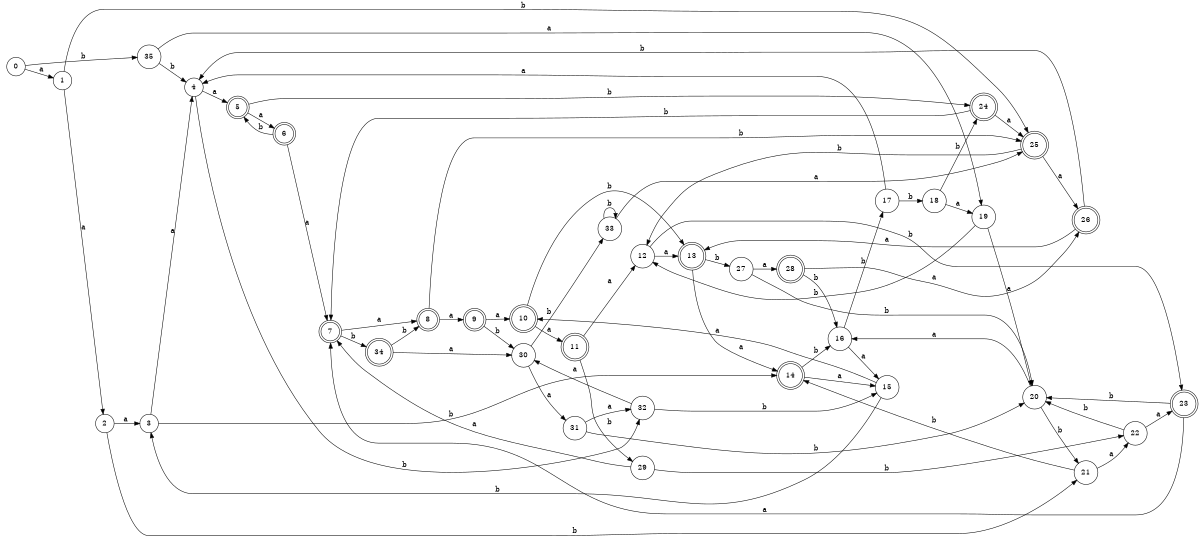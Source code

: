 digraph n29_10 {
__start0 [label="" shape="none"];

rankdir=LR;
size="8,5";

s0 [style="filled", color="black", fillcolor="white" shape="circle", label="0"];
s1 [style="filled", color="black", fillcolor="white" shape="circle", label="1"];
s2 [style="filled", color="black", fillcolor="white" shape="circle", label="2"];
s3 [style="filled", color="black", fillcolor="white" shape="circle", label="3"];
s4 [style="filled", color="black", fillcolor="white" shape="circle", label="4"];
s5 [style="rounded,filled", color="black", fillcolor="white" shape="doublecircle", label="5"];
s6 [style="rounded,filled", color="black", fillcolor="white" shape="doublecircle", label="6"];
s7 [style="rounded,filled", color="black", fillcolor="white" shape="doublecircle", label="7"];
s8 [style="rounded,filled", color="black", fillcolor="white" shape="doublecircle", label="8"];
s9 [style="rounded,filled", color="black", fillcolor="white" shape="doublecircle", label="9"];
s10 [style="rounded,filled", color="black", fillcolor="white" shape="doublecircle", label="10"];
s11 [style="rounded,filled", color="black", fillcolor="white" shape="doublecircle", label="11"];
s12 [style="filled", color="black", fillcolor="white" shape="circle", label="12"];
s13 [style="rounded,filled", color="black", fillcolor="white" shape="doublecircle", label="13"];
s14 [style="rounded,filled", color="black", fillcolor="white" shape="doublecircle", label="14"];
s15 [style="filled", color="black", fillcolor="white" shape="circle", label="15"];
s16 [style="filled", color="black", fillcolor="white" shape="circle", label="16"];
s17 [style="filled", color="black", fillcolor="white" shape="circle", label="17"];
s18 [style="filled", color="black", fillcolor="white" shape="circle", label="18"];
s19 [style="filled", color="black", fillcolor="white" shape="circle", label="19"];
s20 [style="filled", color="black", fillcolor="white" shape="circle", label="20"];
s21 [style="filled", color="black", fillcolor="white" shape="circle", label="21"];
s22 [style="filled", color="black", fillcolor="white" shape="circle", label="22"];
s23 [style="rounded,filled", color="black", fillcolor="white" shape="doublecircle", label="23"];
s24 [style="rounded,filled", color="black", fillcolor="white" shape="doublecircle", label="24"];
s25 [style="rounded,filled", color="black", fillcolor="white" shape="doublecircle", label="25"];
s26 [style="rounded,filled", color="black", fillcolor="white" shape="doublecircle", label="26"];
s27 [style="filled", color="black", fillcolor="white" shape="circle", label="27"];
s28 [style="rounded,filled", color="black", fillcolor="white" shape="doublecircle", label="28"];
s29 [style="filled", color="black", fillcolor="white" shape="circle", label="29"];
s30 [style="filled", color="black", fillcolor="white" shape="circle", label="30"];
s31 [style="filled", color="black", fillcolor="white" shape="circle", label="31"];
s32 [style="filled", color="black", fillcolor="white" shape="circle", label="32"];
s33 [style="filled", color="black", fillcolor="white" shape="circle", label="33"];
s34 [style="rounded,filled", color="black", fillcolor="white" shape="doublecircle", label="34"];
s35 [style="filled", color="black", fillcolor="white" shape="circle", label="35"];
s0 -> s1 [label="a"];
s0 -> s35 [label="b"];
s1 -> s2 [label="a"];
s1 -> s25 [label="b"];
s2 -> s3 [label="a"];
s2 -> s21 [label="b"];
s3 -> s4 [label="a"];
s3 -> s14 [label="b"];
s4 -> s5 [label="a"];
s4 -> s32 [label="b"];
s5 -> s6 [label="a"];
s5 -> s24 [label="b"];
s6 -> s7 [label="a"];
s6 -> s5 [label="b"];
s7 -> s8 [label="a"];
s7 -> s34 [label="b"];
s8 -> s9 [label="a"];
s8 -> s25 [label="b"];
s9 -> s10 [label="a"];
s9 -> s30 [label="b"];
s10 -> s11 [label="a"];
s10 -> s13 [label="b"];
s11 -> s12 [label="a"];
s11 -> s29 [label="b"];
s12 -> s13 [label="a"];
s12 -> s23 [label="b"];
s13 -> s14 [label="a"];
s13 -> s27 [label="b"];
s14 -> s15 [label="a"];
s14 -> s16 [label="b"];
s15 -> s10 [label="a"];
s15 -> s3 [label="b"];
s16 -> s15 [label="a"];
s16 -> s17 [label="b"];
s17 -> s4 [label="a"];
s17 -> s18 [label="b"];
s18 -> s19 [label="a"];
s18 -> s24 [label="b"];
s19 -> s20 [label="a"];
s19 -> s12 [label="b"];
s20 -> s16 [label="a"];
s20 -> s21 [label="b"];
s21 -> s22 [label="a"];
s21 -> s14 [label="b"];
s22 -> s23 [label="a"];
s22 -> s20 [label="b"];
s23 -> s7 [label="a"];
s23 -> s20 [label="b"];
s24 -> s25 [label="a"];
s24 -> s7 [label="b"];
s25 -> s26 [label="a"];
s25 -> s12 [label="b"];
s26 -> s13 [label="a"];
s26 -> s4 [label="b"];
s27 -> s28 [label="a"];
s27 -> s20 [label="b"];
s28 -> s26 [label="a"];
s28 -> s16 [label="b"];
s29 -> s7 [label="a"];
s29 -> s22 [label="b"];
s30 -> s31 [label="a"];
s30 -> s33 [label="b"];
s31 -> s32 [label="a"];
s31 -> s20 [label="b"];
s32 -> s30 [label="a"];
s32 -> s15 [label="b"];
s33 -> s25 [label="a"];
s33 -> s33 [label="b"];
s34 -> s30 [label="a"];
s34 -> s8 [label="b"];
s35 -> s19 [label="a"];
s35 -> s4 [label="b"];

}